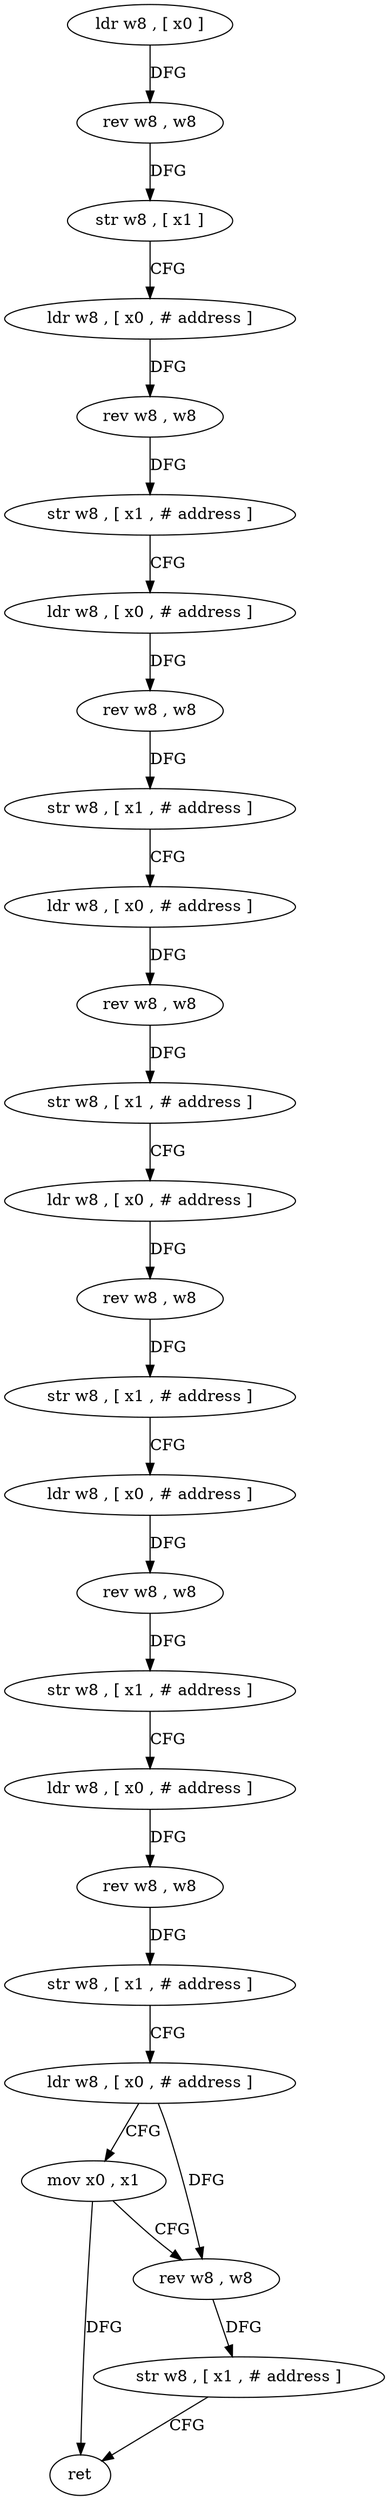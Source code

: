 digraph "func" {
"4230348" [label = "ldr w8 , [ x0 ]" ]
"4230352" [label = "rev w8 , w8" ]
"4230356" [label = "str w8 , [ x1 ]" ]
"4230360" [label = "ldr w8 , [ x0 , # address ]" ]
"4230364" [label = "rev w8 , w8" ]
"4230368" [label = "str w8 , [ x1 , # address ]" ]
"4230372" [label = "ldr w8 , [ x0 , # address ]" ]
"4230376" [label = "rev w8 , w8" ]
"4230380" [label = "str w8 , [ x1 , # address ]" ]
"4230384" [label = "ldr w8 , [ x0 , # address ]" ]
"4230388" [label = "rev w8 , w8" ]
"4230392" [label = "str w8 , [ x1 , # address ]" ]
"4230396" [label = "ldr w8 , [ x0 , # address ]" ]
"4230400" [label = "rev w8 , w8" ]
"4230404" [label = "str w8 , [ x1 , # address ]" ]
"4230408" [label = "ldr w8 , [ x0 , # address ]" ]
"4230412" [label = "rev w8 , w8" ]
"4230416" [label = "str w8 , [ x1 , # address ]" ]
"4230420" [label = "ldr w8 , [ x0 , # address ]" ]
"4230424" [label = "rev w8 , w8" ]
"4230428" [label = "str w8 , [ x1 , # address ]" ]
"4230432" [label = "ldr w8 , [ x0 , # address ]" ]
"4230436" [label = "mov x0 , x1" ]
"4230440" [label = "rev w8 , w8" ]
"4230444" [label = "str w8 , [ x1 , # address ]" ]
"4230448" [label = "ret" ]
"4230348" -> "4230352" [ label = "DFG" ]
"4230352" -> "4230356" [ label = "DFG" ]
"4230356" -> "4230360" [ label = "CFG" ]
"4230360" -> "4230364" [ label = "DFG" ]
"4230364" -> "4230368" [ label = "DFG" ]
"4230368" -> "4230372" [ label = "CFG" ]
"4230372" -> "4230376" [ label = "DFG" ]
"4230376" -> "4230380" [ label = "DFG" ]
"4230380" -> "4230384" [ label = "CFG" ]
"4230384" -> "4230388" [ label = "DFG" ]
"4230388" -> "4230392" [ label = "DFG" ]
"4230392" -> "4230396" [ label = "CFG" ]
"4230396" -> "4230400" [ label = "DFG" ]
"4230400" -> "4230404" [ label = "DFG" ]
"4230404" -> "4230408" [ label = "CFG" ]
"4230408" -> "4230412" [ label = "DFG" ]
"4230412" -> "4230416" [ label = "DFG" ]
"4230416" -> "4230420" [ label = "CFG" ]
"4230420" -> "4230424" [ label = "DFG" ]
"4230424" -> "4230428" [ label = "DFG" ]
"4230428" -> "4230432" [ label = "CFG" ]
"4230432" -> "4230436" [ label = "CFG" ]
"4230432" -> "4230440" [ label = "DFG" ]
"4230436" -> "4230440" [ label = "CFG" ]
"4230436" -> "4230448" [ label = "DFG" ]
"4230440" -> "4230444" [ label = "DFG" ]
"4230444" -> "4230448" [ label = "CFG" ]
}
